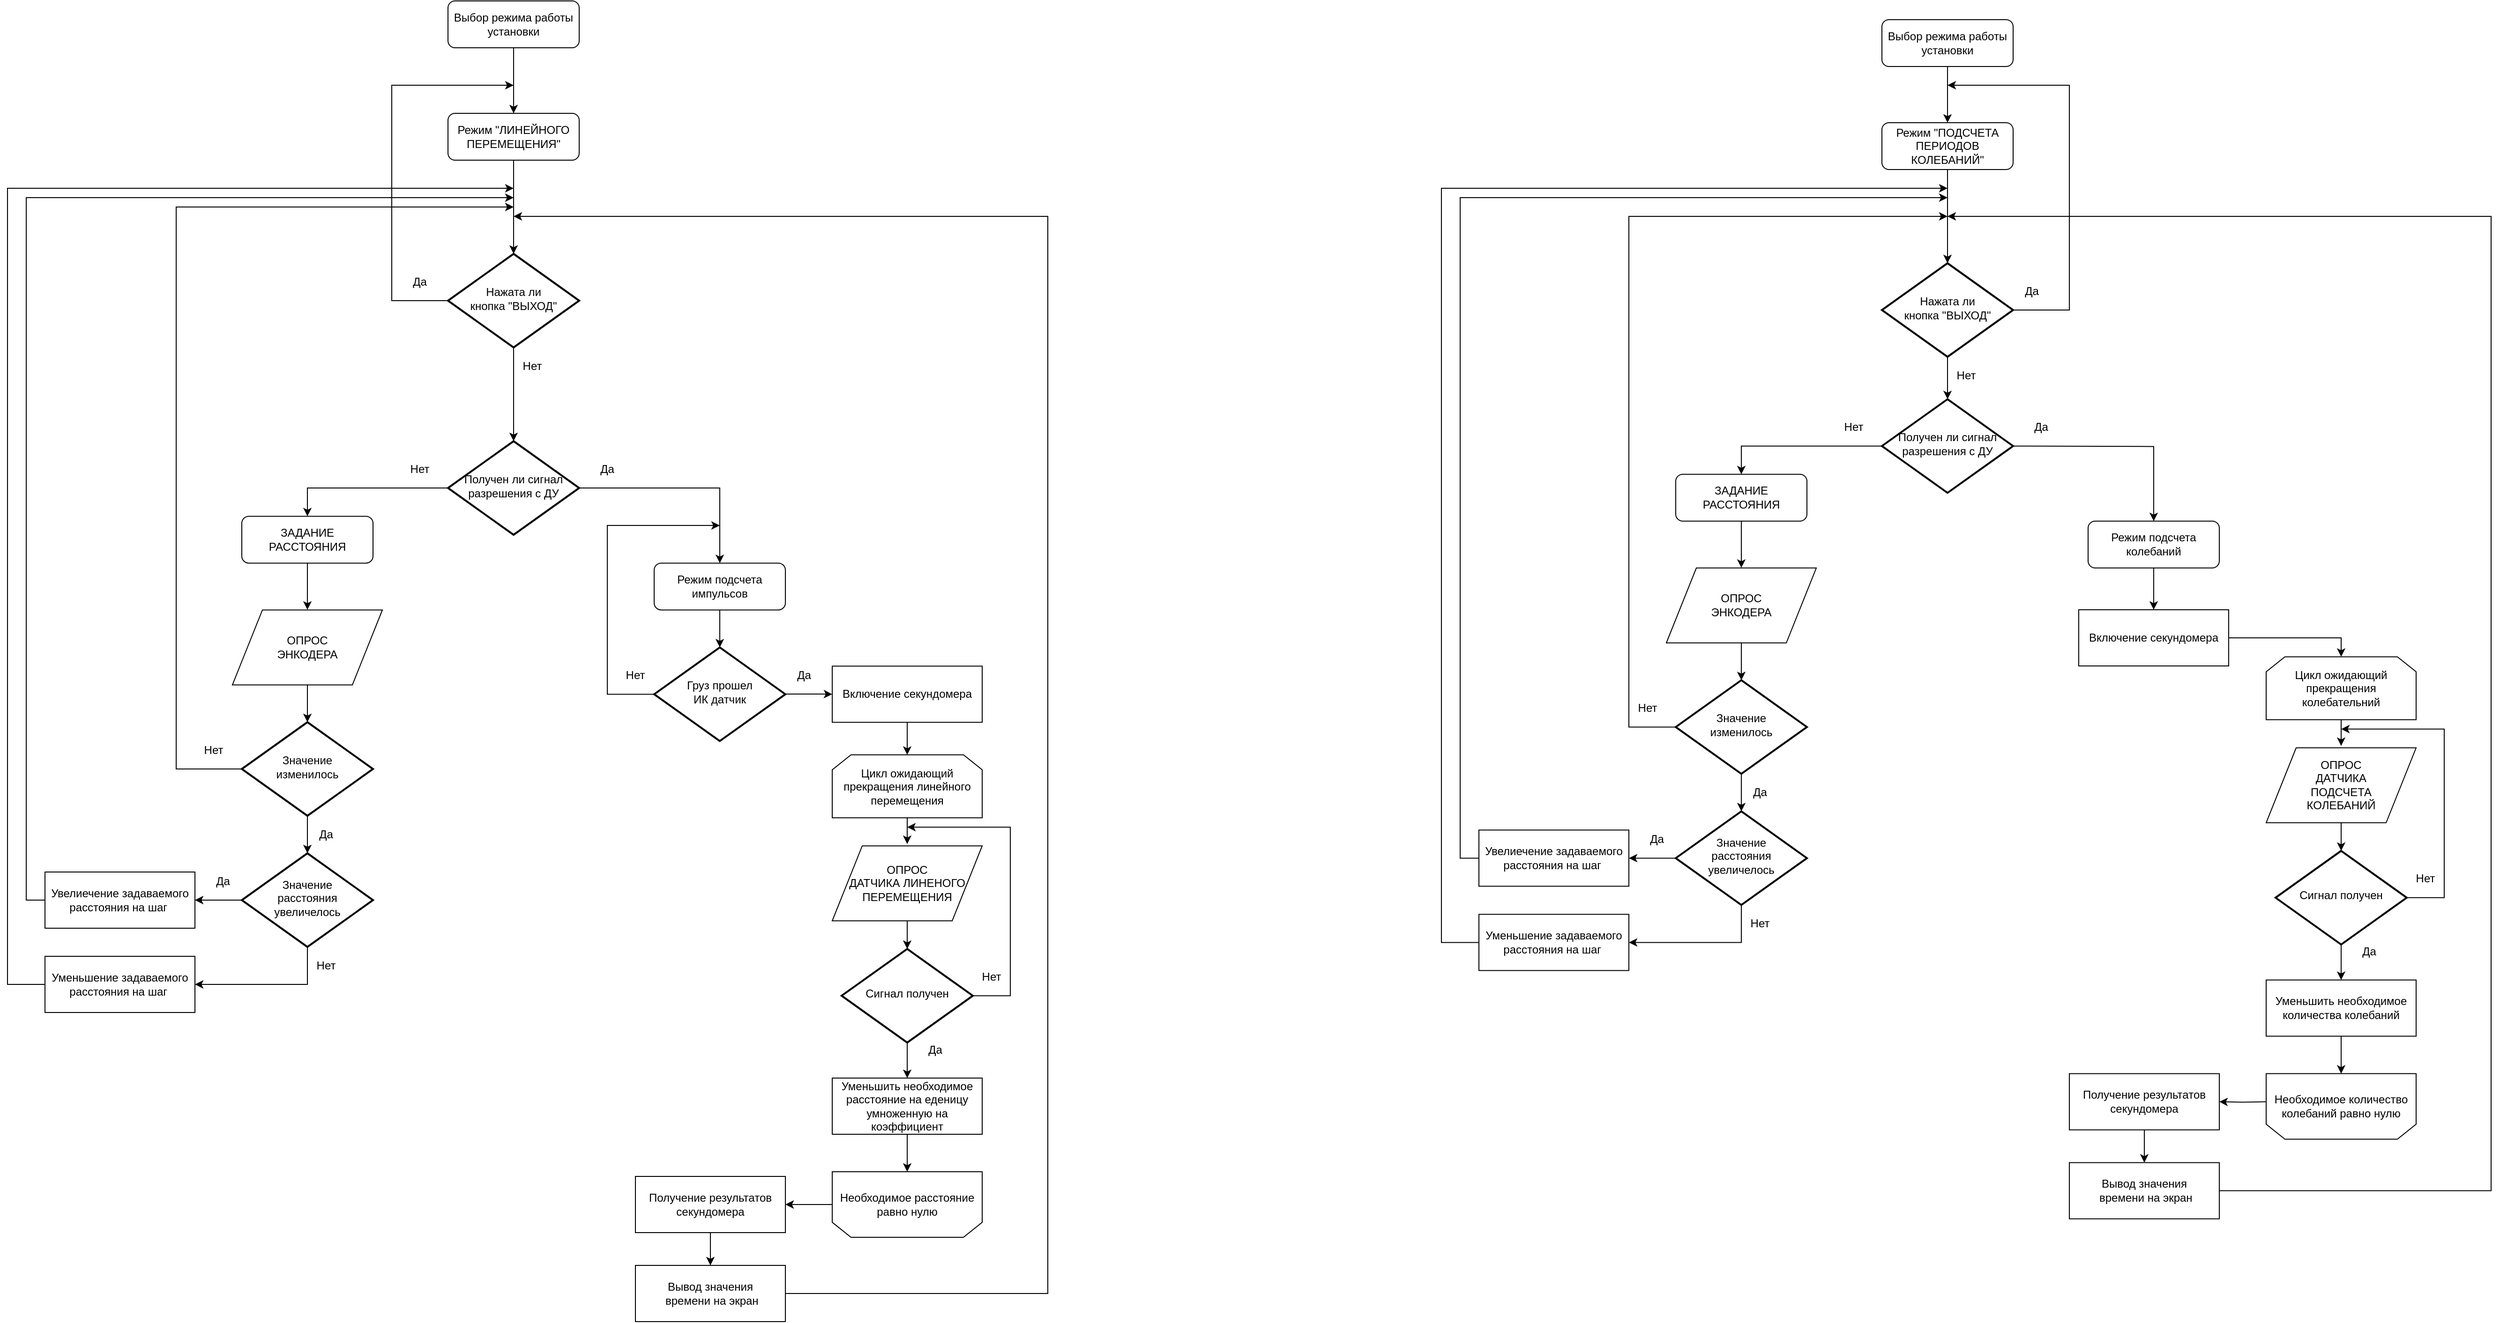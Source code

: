 <mxfile version="13.0.3" type="device"><diagram id="pOV9f0n_02mRErotZAJc" name="Страница 1"><mxGraphModel dx="6474" dy="1457" grid="1" gridSize="10" guides="1" tooltips="1" connect="1" arrows="1" fold="1" page="1" pageScale="1" pageWidth="827" pageHeight="1169" math="0" shadow="0"><root><mxCell id="0"/><mxCell id="1" parent="0"/><mxCell id="rmIo-rUpSfc_O0DzDYeL-1" style="edgeStyle=orthogonalEdgeStyle;rounded=0;orthogonalLoop=1;jettySize=auto;html=1;exitX=0.5;exitY=1;exitDx=0;exitDy=0;entryX=0.5;entryY=0;entryDx=0;entryDy=0;" parent="1" source="rmIo-rUpSfc_O0DzDYeL-2" target="rmIo-rUpSfc_O0DzDYeL-4" edge="1"><mxGeometry relative="1" as="geometry"/></mxCell><mxCell id="rmIo-rUpSfc_O0DzDYeL-2" value="Режим &quot;ЛИНЕЙНОГО ПЕРЕМЕЩЕНИЯ&quot;" style="rounded=1;whiteSpace=wrap;html=1;fontSize=12;glass=0;strokeWidth=1;shadow=0;" parent="1" vertex="1"><mxGeometry x="-2070" y="510" width="140" height="50" as="geometry"/></mxCell><mxCell id="rmIo-rUpSfc_O0DzDYeL-3" style="edgeStyle=orthogonalEdgeStyle;rounded=0;orthogonalLoop=1;jettySize=auto;html=1;exitX=0.5;exitY=1;exitDx=0;exitDy=0;entryX=0.5;entryY=0;entryDx=0;entryDy=0;" parent="1" source="rmIo-rUpSfc_O0DzDYeL-4" target="rmIo-rUpSfc_O0DzDYeL-8" edge="1"><mxGeometry relative="1" as="geometry"/></mxCell><mxCell id="rmIo-rUpSfc_O0DzDYeL-58" style="edgeStyle=orthogonalEdgeStyle;rounded=0;orthogonalLoop=1;jettySize=auto;html=1;exitX=0;exitY=0.5;exitDx=0;exitDy=0;" parent="1" source="rmIo-rUpSfc_O0DzDYeL-4" edge="1"><mxGeometry relative="1" as="geometry"><mxPoint x="-2000" y="480" as="targetPoint"/><Array as="points"><mxPoint x="-2130" y="710"/><mxPoint x="-2130" y="480"/></Array></mxGeometry></mxCell><mxCell id="rmIo-rUpSfc_O0DzDYeL-4" value="Нажата ли кнопка&amp;nbsp;&quot;ВЫХОД&quot;" style="rhombus;whiteSpace=wrap;html=1;shadow=0;fontFamily=Helvetica;fontSize=12;align=center;strokeWidth=2;spacing=6;spacingTop=-4;" parent="1" vertex="1"><mxGeometry x="-2070" y="660" width="140" height="100" as="geometry"/></mxCell><mxCell id="rmIo-rUpSfc_O0DzDYeL-5" value="&lt;font style=&quot;font-size: 12px;&quot;&gt;Да&lt;/font&gt;" style="text;html=1;strokeColor=none;fillColor=none;align=center;verticalAlign=middle;whiteSpace=wrap;rounded=0;fontSize=12;" parent="1" vertex="1"><mxGeometry x="-2120" y="680" width="40" height="20" as="geometry"/></mxCell><mxCell id="rmIo-rUpSfc_O0DzDYeL-6" style="edgeStyle=orthogonalEdgeStyle;rounded=0;orthogonalLoop=1;jettySize=auto;html=1;exitX=0;exitY=0.5;exitDx=0;exitDy=0;entryX=0.5;entryY=0;entryDx=0;entryDy=0;" parent="1" source="rmIo-rUpSfc_O0DzDYeL-8" target="rmIo-rUpSfc_O0DzDYeL-14" edge="1"><mxGeometry relative="1" as="geometry"><mxPoint x="-2420" y="880" as="targetPoint"/></mxGeometry></mxCell><mxCell id="rmIo-rUpSfc_O0DzDYeL-7" style="edgeStyle=orthogonalEdgeStyle;rounded=0;orthogonalLoop=1;jettySize=auto;html=1;entryX=0.5;entryY=0;entryDx=0;entryDy=0;" parent="1" source="rmIo-rUpSfc_O0DzDYeL-8" target="rmIo-rUpSfc_O0DzDYeL-30" edge="1"><mxGeometry relative="1" as="geometry"><mxPoint x="-1720" y="960" as="targetPoint"/></mxGeometry></mxCell><mxCell id="rmIo-rUpSfc_O0DzDYeL-8" value="Получен ли сигнал разрешения с ДУ" style="rhombus;whiteSpace=wrap;html=1;shadow=0;fontFamily=Helvetica;fontSize=12;align=center;strokeWidth=2;spacing=6;spacingTop=-4;" parent="1" vertex="1"><mxGeometry x="-2070" y="860" width="140" height="100" as="geometry"/></mxCell><mxCell id="rmIo-rUpSfc_O0DzDYeL-9" value="&lt;font style=&quot;font-size: 12px;&quot;&gt;Нет&lt;br style=&quot;font-size: 12px;&quot;&gt;&lt;/font&gt;" style="text;html=1;strokeColor=none;fillColor=none;align=center;verticalAlign=middle;whiteSpace=wrap;rounded=0;fontSize=12;" parent="1" vertex="1"><mxGeometry x="-2000" y="770" width="40" height="20" as="geometry"/></mxCell><mxCell id="rmIo-rUpSfc_O0DzDYeL-10" style="edgeStyle=orthogonalEdgeStyle;rounded=0;orthogonalLoop=1;jettySize=auto;html=1;exitX=0.5;exitY=1;exitDx=0;exitDy=0;entryX=0.5;entryY=0;entryDx=0;entryDy=0;" parent="1" source="rmIo-rUpSfc_O0DzDYeL-11" target="rmIo-rUpSfc_O0DzDYeL-20" edge="1"><mxGeometry relative="1" as="geometry"/></mxCell><mxCell id="rmIo-rUpSfc_O0DzDYeL-11" value="&lt;span&gt;ОПРОС&lt;br&gt;ЭНКОДЕРА&lt;/span&gt;" style="shape=parallelogram;perimeter=parallelogramPerimeter;whiteSpace=wrap;html=1;" parent="1" vertex="1"><mxGeometry x="-2300" y="1040.19" width="160" height="80" as="geometry"/></mxCell><mxCell id="rmIo-rUpSfc_O0DzDYeL-12" value="&lt;font style=&quot;font-size: 12px;&quot;&gt;Нет&lt;br style=&quot;font-size: 12px;&quot;&gt;&lt;/font&gt;" style="text;html=1;strokeColor=none;fillColor=none;align=center;verticalAlign=middle;whiteSpace=wrap;rounded=0;fontSize=12;" parent="1" vertex="1"><mxGeometry x="-2120" y="880" width="40" height="20" as="geometry"/></mxCell><mxCell id="rmIo-rUpSfc_O0DzDYeL-13" style="edgeStyle=orthogonalEdgeStyle;rounded=0;orthogonalLoop=1;jettySize=auto;html=1;exitX=0.5;exitY=1;exitDx=0;exitDy=0;" parent="1" source="rmIo-rUpSfc_O0DzDYeL-14" edge="1"><mxGeometry relative="1" as="geometry"><mxPoint x="-2220" y="1040" as="targetPoint"/><Array as="points"><mxPoint x="-2220" y="1040"/></Array></mxGeometry></mxCell><mxCell id="rmIo-rUpSfc_O0DzDYeL-14" value="ЗАДАНИЕ РАССТОЯНИЯ" style="rounded=1;whiteSpace=wrap;html=1;fontSize=12;glass=0;strokeWidth=1;shadow=0;" parent="1" vertex="1"><mxGeometry x="-2290" y="940.19" width="140" height="50" as="geometry"/></mxCell><mxCell id="rmIo-rUpSfc_O0DzDYeL-15" style="edgeStyle=orthogonalEdgeStyle;rounded=0;orthogonalLoop=1;jettySize=auto;html=1;exitX=0.5;exitY=1;exitDx=0;exitDy=0;entryX=1;entryY=0.5;entryDx=0;entryDy=0;" parent="1" source="rmIo-rUpSfc_O0DzDYeL-17" target="rmIo-rUpSfc_O0DzDYeL-28" edge="1"><mxGeometry relative="1" as="geometry"><mxPoint x="-2220" y="1440" as="targetPoint"/></mxGeometry></mxCell><mxCell id="rmIo-rUpSfc_O0DzDYeL-16" style="edgeStyle=orthogonalEdgeStyle;rounded=0;orthogonalLoop=1;jettySize=auto;html=1;exitX=0;exitY=0.5;exitDx=0;exitDy=0;entryX=1;entryY=0.5;entryDx=0;entryDy=0;" parent="1" source="rmIo-rUpSfc_O0DzDYeL-17" target="rmIo-rUpSfc_O0DzDYeL-25" edge="1"><mxGeometry relative="1" as="geometry"/></mxCell><mxCell id="rmIo-rUpSfc_O0DzDYeL-17" value="Значение&lt;br&gt;расстояния&lt;br&gt;увеличелось" style="rhombus;whiteSpace=wrap;html=1;shadow=0;fontFamily=Helvetica;fontSize=12;align=center;strokeWidth=2;spacing=6;spacingTop=-4;" parent="1" vertex="1"><mxGeometry x="-2290" y="1300" width="140" height="100" as="geometry"/></mxCell><mxCell id="rmIo-rUpSfc_O0DzDYeL-18" style="edgeStyle=orthogonalEdgeStyle;rounded=0;orthogonalLoop=1;jettySize=auto;html=1;exitX=0.5;exitY=1;exitDx=0;exitDy=0;entryX=0.5;entryY=0;entryDx=0;entryDy=0;" parent="1" source="rmIo-rUpSfc_O0DzDYeL-20" target="rmIo-rUpSfc_O0DzDYeL-17" edge="1"><mxGeometry relative="1" as="geometry"/></mxCell><mxCell id="rmIo-rUpSfc_O0DzDYeL-19" style="edgeStyle=orthogonalEdgeStyle;rounded=0;orthogonalLoop=1;jettySize=auto;html=1;exitX=0;exitY=0.5;exitDx=0;exitDy=0;" parent="1" source="rmIo-rUpSfc_O0DzDYeL-20" edge="1"><mxGeometry relative="1" as="geometry"><mxPoint x="-2000" y="610" as="targetPoint"/><Array as="points"><mxPoint x="-2360" y="1210"/><mxPoint x="-2360" y="610"/></Array></mxGeometry></mxCell><mxCell id="rmIo-rUpSfc_O0DzDYeL-20" value="Значение&lt;br&gt;изменилось" style="rhombus;whiteSpace=wrap;html=1;shadow=0;fontFamily=Helvetica;fontSize=12;align=center;strokeWidth=2;spacing=6;spacingTop=-4;" parent="1" vertex="1"><mxGeometry x="-2290" y="1160" width="140" height="100" as="geometry"/></mxCell><mxCell id="rmIo-rUpSfc_O0DzDYeL-21" value="&lt;font style=&quot;font-size: 12px;&quot;&gt;Нет&lt;br style=&quot;font-size: 12px;&quot;&gt;&lt;/font&gt;" style="text;html=1;strokeColor=none;fillColor=none;align=center;verticalAlign=middle;whiteSpace=wrap;rounded=0;fontSize=12;" parent="1" vertex="1"><mxGeometry x="-2340" y="1180.19" width="40" height="20" as="geometry"/></mxCell><mxCell id="rmIo-rUpSfc_O0DzDYeL-22" value="&lt;font style=&quot;font-size: 12px&quot;&gt;Да&lt;br style=&quot;font-size: 12px&quot;&gt;&lt;/font&gt;" style="text;html=1;strokeColor=none;fillColor=none;align=center;verticalAlign=middle;whiteSpace=wrap;rounded=0;fontSize=12;" parent="1" vertex="1"><mxGeometry x="-2220" y="1270.19" width="40" height="20" as="geometry"/></mxCell><mxCell id="rmIo-rUpSfc_O0DzDYeL-23" value="&lt;font style=&quot;font-size: 12px;&quot;&gt;Нет&lt;br style=&quot;font-size: 12px;&quot;&gt;&lt;/font&gt;" style="text;html=1;strokeColor=none;fillColor=none;align=center;verticalAlign=middle;whiteSpace=wrap;rounded=0;fontSize=12;" parent="1" vertex="1"><mxGeometry x="-2220" y="1410" width="40" height="20" as="geometry"/></mxCell><mxCell id="rmIo-rUpSfc_O0DzDYeL-24" style="edgeStyle=orthogonalEdgeStyle;rounded=0;orthogonalLoop=1;jettySize=auto;html=1;exitX=0;exitY=0.5;exitDx=0;exitDy=0;" parent="1" source="rmIo-rUpSfc_O0DzDYeL-25" edge="1"><mxGeometry relative="1" as="geometry"><mxPoint x="-2000" y="600" as="targetPoint"/><Array as="points"><mxPoint x="-2520" y="1350"/><mxPoint x="-2520" y="600"/></Array></mxGeometry></mxCell><mxCell id="rmIo-rUpSfc_O0DzDYeL-25" value="Увелиечение задаваемого расстояния на шаг&amp;nbsp;" style="rounded=0;whiteSpace=wrap;html=1;" parent="1" vertex="1"><mxGeometry x="-2500" y="1320" width="160" height="60" as="geometry"/></mxCell><mxCell id="rmIo-rUpSfc_O0DzDYeL-26" value="&lt;font style=&quot;font-size: 12px&quot;&gt;Да&lt;br style=&quot;font-size: 12px&quot;&gt;&lt;/font&gt;" style="text;html=1;strokeColor=none;fillColor=none;align=center;verticalAlign=middle;whiteSpace=wrap;rounded=0;fontSize=12;" parent="1" vertex="1"><mxGeometry x="-2330" y="1320" width="40" height="20" as="geometry"/></mxCell><mxCell id="rmIo-rUpSfc_O0DzDYeL-27" style="edgeStyle=orthogonalEdgeStyle;rounded=0;orthogonalLoop=1;jettySize=auto;html=1;" parent="1" source="rmIo-rUpSfc_O0DzDYeL-28" edge="1"><mxGeometry relative="1" as="geometry"><mxPoint x="-2000" y="590" as="targetPoint"/><Array as="points"><mxPoint x="-2540" y="1440"/><mxPoint x="-2540" y="590"/></Array></mxGeometry></mxCell><mxCell id="rmIo-rUpSfc_O0DzDYeL-28" value="Уменьшение задаваемого расстояния на шаг&amp;nbsp;" style="rounded=0;whiteSpace=wrap;html=1;" parent="1" vertex="1"><mxGeometry x="-2500" y="1410" width="160" height="60" as="geometry"/></mxCell><mxCell id="rmIo-rUpSfc_O0DzDYeL-29" style="edgeStyle=orthogonalEdgeStyle;rounded=0;orthogonalLoop=1;jettySize=auto;html=1;exitX=0.5;exitY=1;exitDx=0;exitDy=0;entryX=0.5;entryY=0;entryDx=0;entryDy=0;" parent="1" source="rmIo-rUpSfc_O0DzDYeL-30" target="rmIo-rUpSfc_O0DzDYeL-33" edge="1"><mxGeometry relative="1" as="geometry"/></mxCell><mxCell id="rmIo-rUpSfc_O0DzDYeL-30" value="Режим подсчета импульсов" style="rounded=1;whiteSpace=wrap;html=1;fontSize=12;glass=0;strokeWidth=1;shadow=0;" parent="1" vertex="1"><mxGeometry x="-1850" y="990.19" width="140" height="50" as="geometry"/></mxCell><mxCell id="rmIo-rUpSfc_O0DzDYeL-31" style="edgeStyle=orthogonalEdgeStyle;rounded=0;orthogonalLoop=1;jettySize=auto;html=1;exitX=0;exitY=0.5;exitDx=0;exitDy=0;" parent="1" source="rmIo-rUpSfc_O0DzDYeL-33" edge="1"><mxGeometry relative="1" as="geometry"><mxPoint x="-1780" y="950" as="targetPoint"/><Array as="points"><mxPoint x="-1900" y="1130"/><mxPoint x="-1900" y="950"/></Array></mxGeometry></mxCell><mxCell id="rmIo-rUpSfc_O0DzDYeL-32" style="edgeStyle=orthogonalEdgeStyle;rounded=0;orthogonalLoop=1;jettySize=auto;html=1;exitX=0.5;exitY=1;exitDx=0;exitDy=0;entryX=0.5;entryY=0;entryDx=0;entryDy=0;" parent="1" source="rmIo-rUpSfc_O0DzDYeL-47" target="rmIo-rUpSfc_O0DzDYeL-36" edge="1"><mxGeometry relative="1" as="geometry"/></mxCell><mxCell id="rmIo-rUpSfc_O0DzDYeL-33" value="Груз прошел &lt;br&gt;ИК датчик" style="rhombus;whiteSpace=wrap;html=1;shadow=0;fontFamily=Helvetica;fontSize=12;align=center;strokeWidth=2;spacing=6;spacingTop=-4;" parent="1" vertex="1"><mxGeometry x="-1850" y="1080.19" width="140" height="100" as="geometry"/></mxCell><mxCell id="rmIo-rUpSfc_O0DzDYeL-34" value="&lt;font style=&quot;font-size: 12px;&quot;&gt;Нет&lt;br style=&quot;font-size: 12px;&quot;&gt;&lt;/font&gt;" style="text;html=1;strokeColor=none;fillColor=none;align=center;verticalAlign=middle;whiteSpace=wrap;rounded=0;fontSize=12;" parent="1" vertex="1"><mxGeometry x="-1890" y="1100.19" width="40" height="20" as="geometry"/></mxCell><mxCell id="rmIo-rUpSfc_O0DzDYeL-35" style="edgeStyle=orthogonalEdgeStyle;rounded=0;orthogonalLoop=1;jettySize=auto;html=1;exitX=0.5;exitY=1;exitDx=0;exitDy=0;" parent="1" source="rmIo-rUpSfc_O0DzDYeL-36" edge="1"><mxGeometry relative="1" as="geometry"><mxPoint x="-1580" y="1290.12" as="targetPoint"/></mxGeometry></mxCell><mxCell id="rmIo-rUpSfc_O0DzDYeL-36" value="Цикл ожидающий прекращения линейного перемещения" style="shape=loopLimit;whiteSpace=wrap;html=1;" parent="1" vertex="1"><mxGeometry x="-1660" y="1194.91" width="160" height="67.21" as="geometry"/></mxCell><mxCell id="rmIo-rUpSfc_O0DzDYeL-37" value="&lt;font style=&quot;font-size: 12px;&quot;&gt;Да&lt;/font&gt;" style="text;html=1;strokeColor=none;fillColor=none;align=center;verticalAlign=middle;whiteSpace=wrap;rounded=0;fontSize=12;" parent="1" vertex="1"><mxGeometry x="-1920" y="880" width="40" height="20" as="geometry"/></mxCell><mxCell id="rmIo-rUpSfc_O0DzDYeL-38" value="&lt;font style=&quot;font-size: 12px;&quot;&gt;Да&lt;/font&gt;" style="text;html=1;strokeColor=none;fillColor=none;align=center;verticalAlign=middle;whiteSpace=wrap;rounded=0;fontSize=12;" parent="1" vertex="1"><mxGeometry x="-1710" y="1100.19" width="40" height="20" as="geometry"/></mxCell><mxCell id="rmIo-rUpSfc_O0DzDYeL-39" style="edgeStyle=orthogonalEdgeStyle;rounded=0;orthogonalLoop=1;jettySize=auto;html=1;exitX=0.5;exitY=1;exitDx=0;exitDy=0;" parent="1" source="rmIo-rUpSfc_O0DzDYeL-40" target="rmIo-rUpSfc_O0DzDYeL-43" edge="1"><mxGeometry relative="1" as="geometry"/></mxCell><mxCell id="rmIo-rUpSfc_O0DzDYeL-40" value="&lt;span&gt;ОПРОС&lt;br&gt;ДАТЧИКА ЛИНЕНОГО ПЕРЕМЕЩЕНИЯ&lt;br&gt;&lt;/span&gt;" style="shape=parallelogram;perimeter=parallelogramPerimeter;whiteSpace=wrap;html=1;" parent="1" vertex="1"><mxGeometry x="-1660" y="1292.12" width="160" height="80" as="geometry"/></mxCell><mxCell id="rmIo-rUpSfc_O0DzDYeL-41" style="edgeStyle=orthogonalEdgeStyle;rounded=0;orthogonalLoop=1;jettySize=auto;html=1;" parent="1" source="rmIo-rUpSfc_O0DzDYeL-43" edge="1"><mxGeometry relative="1" as="geometry"><mxPoint x="-1580" y="1272.12" as="targetPoint"/><Array as="points"><mxPoint x="-1470" y="1452.12"/><mxPoint x="-1470" y="1272.12"/></Array></mxGeometry></mxCell><mxCell id="rmIo-rUpSfc_O0DzDYeL-42" value="" style="edgeStyle=orthogonalEdgeStyle;rounded=0;orthogonalLoop=1;jettySize=auto;html=1;" parent="1" source="rmIo-rUpSfc_O0DzDYeL-43" target="rmIo-rUpSfc_O0DzDYeL-55" edge="1"><mxGeometry relative="1" as="geometry"/></mxCell><mxCell id="rmIo-rUpSfc_O0DzDYeL-43" value="Сигнал получен" style="rhombus;whiteSpace=wrap;html=1;shadow=0;fontFamily=Helvetica;fontSize=12;align=center;strokeWidth=2;spacing=6;spacingTop=-4;" parent="1" vertex="1"><mxGeometry x="-1650" y="1402.12" width="140" height="100" as="geometry"/></mxCell><mxCell id="rmIo-rUpSfc_O0DzDYeL-44" value="&lt;font style=&quot;font-size: 12px;&quot;&gt;Нет&lt;br style=&quot;font-size: 12px;&quot;&gt;&lt;/font&gt;" style="text;html=1;strokeColor=none;fillColor=none;align=center;verticalAlign=middle;whiteSpace=wrap;rounded=0;fontSize=12;" parent="1" vertex="1"><mxGeometry x="-1510" y="1422.12" width="40" height="20" as="geometry"/></mxCell><mxCell id="rmIo-rUpSfc_O0DzDYeL-45" style="edgeStyle=orthogonalEdgeStyle;rounded=0;orthogonalLoop=1;jettySize=auto;html=1;exitX=1;exitY=0.5;exitDx=0;exitDy=0;entryX=1;entryY=0.5;entryDx=0;entryDy=0;" parent="1" source="rmIo-rUpSfc_O0DzDYeL-46" target="rmIo-rUpSfc_O0DzDYeL-50" edge="1"><mxGeometry relative="1" as="geometry"/></mxCell><mxCell id="rmIo-rUpSfc_O0DzDYeL-46" value="&lt;p style=&quot;line-height: 120%&quot;&gt;Необходимое расстояние равно нулю&lt;/p&gt;" style="shape=loopLimit;whiteSpace=wrap;html=1;rotation=0;direction=west;" parent="1" vertex="1"><mxGeometry x="-1660" y="1640.0" width="160" height="70" as="geometry"/></mxCell><mxCell id="rmIo-rUpSfc_O0DzDYeL-47" value="Включение секундомера" style="rounded=0;whiteSpace=wrap;html=1;" parent="1" vertex="1"><mxGeometry x="-1660" y="1100.19" width="160" height="60" as="geometry"/></mxCell><mxCell id="rmIo-rUpSfc_O0DzDYeL-48" style="edgeStyle=orthogonalEdgeStyle;rounded=0;orthogonalLoop=1;jettySize=auto;html=1;entryX=0;entryY=0.5;entryDx=0;entryDy=0;" parent="1" target="rmIo-rUpSfc_O0DzDYeL-47" edge="1"><mxGeometry relative="1" as="geometry"><mxPoint x="-1710" y="1130" as="sourcePoint"/><mxPoint x="-1690" y="1170" as="targetPoint"/><Array as="points"><mxPoint x="-1670" y="1130"/><mxPoint x="-1670" y="1130"/></Array></mxGeometry></mxCell><mxCell id="rmIo-rUpSfc_O0DzDYeL-49" style="edgeStyle=orthogonalEdgeStyle;rounded=0;orthogonalLoop=1;jettySize=auto;html=1;exitX=0.5;exitY=1;exitDx=0;exitDy=0;entryX=0.5;entryY=0;entryDx=0;entryDy=0;" parent="1" source="rmIo-rUpSfc_O0DzDYeL-50" target="rmIo-rUpSfc_O0DzDYeL-52" edge="1"><mxGeometry relative="1" as="geometry"/></mxCell><mxCell id="rmIo-rUpSfc_O0DzDYeL-50" value="Получение результатов секундомера" style="rounded=0;whiteSpace=wrap;html=1;" parent="1" vertex="1"><mxGeometry x="-1870" y="1645" width="160" height="60" as="geometry"/></mxCell><mxCell id="rmIo-rUpSfc_O0DzDYeL-51" style="edgeStyle=orthogonalEdgeStyle;rounded=0;orthogonalLoop=1;jettySize=auto;html=1;exitX=1;exitY=0.5;exitDx=0;exitDy=0;" parent="1" source="rmIo-rUpSfc_O0DzDYeL-52" edge="1"><mxGeometry relative="1" as="geometry"><mxPoint x="-2000" y="620" as="targetPoint"/><Array as="points"><mxPoint x="-1430" y="1770"/><mxPoint x="-1430" y="620"/></Array></mxGeometry></mxCell><mxCell id="rmIo-rUpSfc_O0DzDYeL-52" value="Вывод значения&lt;br&gt;&amp;nbsp;времени на экран" style="rounded=0;whiteSpace=wrap;html=1;fontSize=12;" parent="1" vertex="1"><mxGeometry x="-1870" y="1740" width="160" height="60" as="geometry"/></mxCell><mxCell id="rmIo-rUpSfc_O0DzDYeL-53" value="&lt;font style=&quot;font-size: 12px;&quot;&gt;Да&lt;/font&gt;" style="text;html=1;strokeColor=none;fillColor=none;align=center;verticalAlign=middle;whiteSpace=wrap;rounded=0;fontSize=12;" parent="1" vertex="1"><mxGeometry x="-1570" y="1500" width="40" height="20" as="geometry"/></mxCell><mxCell id="rmIo-rUpSfc_O0DzDYeL-54" value="" style="edgeStyle=orthogonalEdgeStyle;rounded=0;orthogonalLoop=1;jettySize=auto;html=1;" parent="1" source="rmIo-rUpSfc_O0DzDYeL-55" target="rmIo-rUpSfc_O0DzDYeL-46" edge="1"><mxGeometry relative="1" as="geometry"/></mxCell><mxCell id="rmIo-rUpSfc_O0DzDYeL-55" value="Уменьшить необходимое расстояние на еденицу умноженную на коэффициент" style="rounded=0;whiteSpace=wrap;html=1;" parent="1" vertex="1"><mxGeometry x="-1660" y="1540" width="160" height="60" as="geometry"/></mxCell><mxCell id="rmIo-rUpSfc_O0DzDYeL-57" value="" style="edgeStyle=orthogonalEdgeStyle;rounded=0;orthogonalLoop=1;jettySize=auto;html=1;" parent="1" source="rmIo-rUpSfc_O0DzDYeL-56" target="rmIo-rUpSfc_O0DzDYeL-2" edge="1"><mxGeometry relative="1" as="geometry"/></mxCell><mxCell id="rmIo-rUpSfc_O0DzDYeL-56" value="Выбор режима работы установки" style="rounded=1;whiteSpace=wrap;html=1;fontSize=12;glass=0;strokeWidth=1;shadow=0;" parent="1" vertex="1"><mxGeometry x="-2070" y="390" width="140" height="50" as="geometry"/></mxCell><mxCell id="uCTt2krg61n2ConaFi4F-1" style="edgeStyle=orthogonalEdgeStyle;rounded=0;orthogonalLoop=1;jettySize=auto;html=1;exitX=0.5;exitY=1;exitDx=0;exitDy=0;entryX=0.5;entryY=0;entryDx=0;entryDy=0;" edge="1" parent="1" source="uCTt2krg61n2ConaFi4F-2" target="uCTt2krg61n2ConaFi4F-4"><mxGeometry relative="1" as="geometry"/></mxCell><mxCell id="uCTt2krg61n2ConaFi4F-2" value="Режим &quot;ПОДСЧЕТА ПЕРИОДОВ КОЛЕБАНИЙ&quot;" style="rounded=1;whiteSpace=wrap;html=1;fontSize=12;glass=0;strokeWidth=1;shadow=0;" vertex="1" parent="1"><mxGeometry x="-540" y="520" width="140" height="50" as="geometry"/></mxCell><mxCell id="uCTt2krg61n2ConaFi4F-3" style="edgeStyle=orthogonalEdgeStyle;rounded=0;orthogonalLoop=1;jettySize=auto;html=1;exitX=0.5;exitY=1;exitDx=0;exitDy=0;entryX=0.5;entryY=0;entryDx=0;entryDy=0;" edge="1" parent="1" source="uCTt2krg61n2ConaFi4F-4" target="uCTt2krg61n2ConaFi4F-7"><mxGeometry relative="1" as="geometry"/></mxCell><mxCell id="uCTt2krg61n2ConaFi4F-54" style="edgeStyle=orthogonalEdgeStyle;rounded=0;orthogonalLoop=1;jettySize=auto;html=1;exitX=1;exitY=0.5;exitDx=0;exitDy=0;" edge="1" parent="1" source="uCTt2krg61n2ConaFi4F-4"><mxGeometry relative="1" as="geometry"><mxPoint x="-470" y="480" as="targetPoint"/><Array as="points"><mxPoint x="-340" y="720"/><mxPoint x="-340" y="480"/></Array></mxGeometry></mxCell><mxCell id="uCTt2krg61n2ConaFi4F-4" value="Нажата ли кнопка&amp;nbsp;&quot;ВЫХОД&quot;" style="rhombus;whiteSpace=wrap;html=1;shadow=0;fontFamily=Helvetica;fontSize=12;align=center;strokeWidth=2;spacing=6;spacingTop=-4;" vertex="1" parent="1"><mxGeometry x="-540" y="670" width="140" height="100" as="geometry"/></mxCell><mxCell id="uCTt2krg61n2ConaFi4F-5" value="&lt;font style=&quot;font-size: 12px;&quot;&gt;Да&lt;/font&gt;" style="text;html=1;strokeColor=none;fillColor=none;align=center;verticalAlign=middle;whiteSpace=wrap;rounded=0;fontSize=12;" vertex="1" parent="1"><mxGeometry x="-400" y="690" width="40" height="20" as="geometry"/></mxCell><mxCell id="uCTt2krg61n2ConaFi4F-6" style="edgeStyle=orthogonalEdgeStyle;rounded=0;orthogonalLoop=1;jettySize=auto;html=1;exitX=0;exitY=0.5;exitDx=0;exitDy=0;entryX=0.5;entryY=0;entryDx=0;entryDy=0;" edge="1" parent="1" source="uCTt2krg61n2ConaFi4F-7" target="uCTt2krg61n2ConaFi4F-12"><mxGeometry relative="1" as="geometry"><mxPoint x="-890" y="835.19" as="targetPoint"/></mxGeometry></mxCell><mxCell id="uCTt2krg61n2ConaFi4F-7" value="Получен ли сигнал разрешения с ДУ" style="rhombus;whiteSpace=wrap;html=1;shadow=0;fontFamily=Helvetica;fontSize=12;align=center;strokeWidth=2;spacing=6;spacingTop=-4;" vertex="1" parent="1"><mxGeometry x="-540" y="815.19" width="140" height="100" as="geometry"/></mxCell><mxCell id="uCTt2krg61n2ConaFi4F-8" style="edgeStyle=orthogonalEdgeStyle;rounded=0;orthogonalLoop=1;jettySize=auto;html=1;exitX=0.5;exitY=1;exitDx=0;exitDy=0;entryX=0.5;entryY=0;entryDx=0;entryDy=0;" edge="1" parent="1" source="uCTt2krg61n2ConaFi4F-9" target="uCTt2krg61n2ConaFi4F-18"><mxGeometry relative="1" as="geometry"/></mxCell><mxCell id="uCTt2krg61n2ConaFi4F-9" value="&lt;span&gt;ОПРОС&lt;br&gt;ЭНКОДЕРА&lt;/span&gt;" style="shape=parallelogram;perimeter=parallelogramPerimeter;whiteSpace=wrap;html=1;" vertex="1" parent="1"><mxGeometry x="-770" y="995.38" width="160" height="80" as="geometry"/></mxCell><mxCell id="uCTt2krg61n2ConaFi4F-10" value="&lt;font style=&quot;font-size: 12px;&quot;&gt;Нет&lt;br style=&quot;font-size: 12px;&quot;&gt;&lt;/font&gt;" style="text;html=1;strokeColor=none;fillColor=none;align=center;verticalAlign=middle;whiteSpace=wrap;rounded=0;fontSize=12;" vertex="1" parent="1"><mxGeometry x="-590" y="835.19" width="40" height="20" as="geometry"/></mxCell><mxCell id="uCTt2krg61n2ConaFi4F-11" style="edgeStyle=orthogonalEdgeStyle;rounded=0;orthogonalLoop=1;jettySize=auto;html=1;exitX=0.5;exitY=1;exitDx=0;exitDy=0;" edge="1" parent="1" source="uCTt2krg61n2ConaFi4F-12"><mxGeometry relative="1" as="geometry"><mxPoint x="-690" y="995.19" as="targetPoint"/><Array as="points"><mxPoint x="-690" y="995.19"/></Array></mxGeometry></mxCell><mxCell id="uCTt2krg61n2ConaFi4F-12" value="ЗАДАНИЕ РАССТОЯНИЯ" style="rounded=1;whiteSpace=wrap;html=1;fontSize=12;glass=0;strokeWidth=1;shadow=0;" vertex="1" parent="1"><mxGeometry x="-760" y="895.38" width="140" height="50" as="geometry"/></mxCell><mxCell id="uCTt2krg61n2ConaFi4F-13" style="edgeStyle=orthogonalEdgeStyle;rounded=0;orthogonalLoop=1;jettySize=auto;html=1;exitX=0.5;exitY=1;exitDx=0;exitDy=0;entryX=1;entryY=0.5;entryDx=0;entryDy=0;" edge="1" parent="1" source="uCTt2krg61n2ConaFi4F-15" target="uCTt2krg61n2ConaFi4F-26"><mxGeometry relative="1" as="geometry"><mxPoint x="-690" y="1395.19" as="targetPoint"/></mxGeometry></mxCell><mxCell id="uCTt2krg61n2ConaFi4F-14" style="edgeStyle=orthogonalEdgeStyle;rounded=0;orthogonalLoop=1;jettySize=auto;html=1;exitX=0;exitY=0.5;exitDx=0;exitDy=0;entryX=1;entryY=0.5;entryDx=0;entryDy=0;" edge="1" parent="1" source="uCTt2krg61n2ConaFi4F-15" target="uCTt2krg61n2ConaFi4F-23"><mxGeometry relative="1" as="geometry"/></mxCell><mxCell id="uCTt2krg61n2ConaFi4F-15" value="Значение&lt;br&gt;расстояния&lt;br&gt;увеличелось" style="rhombus;whiteSpace=wrap;html=1;shadow=0;fontFamily=Helvetica;fontSize=12;align=center;strokeWidth=2;spacing=6;spacingTop=-4;" vertex="1" parent="1"><mxGeometry x="-760" y="1255.19" width="140" height="100" as="geometry"/></mxCell><mxCell id="uCTt2krg61n2ConaFi4F-16" style="edgeStyle=orthogonalEdgeStyle;rounded=0;orthogonalLoop=1;jettySize=auto;html=1;exitX=0.5;exitY=1;exitDx=0;exitDy=0;entryX=0.5;entryY=0;entryDx=0;entryDy=0;" edge="1" parent="1" source="uCTt2krg61n2ConaFi4F-18" target="uCTt2krg61n2ConaFi4F-15"><mxGeometry relative="1" as="geometry"/></mxCell><mxCell id="uCTt2krg61n2ConaFi4F-17" style="edgeStyle=orthogonalEdgeStyle;rounded=0;orthogonalLoop=1;jettySize=auto;html=1;exitX=0;exitY=0.5;exitDx=0;exitDy=0;" edge="1" parent="1" source="uCTt2krg61n2ConaFi4F-18"><mxGeometry relative="1" as="geometry"><mxPoint x="-470" y="620" as="targetPoint"/><Array as="points"><mxPoint x="-810" y="1165"/><mxPoint x="-810" y="620"/></Array></mxGeometry></mxCell><mxCell id="uCTt2krg61n2ConaFi4F-18" value="Значение&lt;br&gt;изменилось" style="rhombus;whiteSpace=wrap;html=1;shadow=0;fontFamily=Helvetica;fontSize=12;align=center;strokeWidth=2;spacing=6;spacingTop=-4;" vertex="1" parent="1"><mxGeometry x="-760" y="1115.19" width="140" height="100" as="geometry"/></mxCell><mxCell id="uCTt2krg61n2ConaFi4F-19" value="&lt;font style=&quot;font-size: 12px;&quot;&gt;Нет&lt;br style=&quot;font-size: 12px;&quot;&gt;&lt;/font&gt;" style="text;html=1;strokeColor=none;fillColor=none;align=center;verticalAlign=middle;whiteSpace=wrap;rounded=0;fontSize=12;" vertex="1" parent="1"><mxGeometry x="-810" y="1135.38" width="40" height="20" as="geometry"/></mxCell><mxCell id="uCTt2krg61n2ConaFi4F-20" value="&lt;font style=&quot;font-size: 12px&quot;&gt;Да&lt;br style=&quot;font-size: 12px&quot;&gt;&lt;/font&gt;" style="text;html=1;strokeColor=none;fillColor=none;align=center;verticalAlign=middle;whiteSpace=wrap;rounded=0;fontSize=12;" vertex="1" parent="1"><mxGeometry x="-690" y="1225.38" width="40" height="20" as="geometry"/></mxCell><mxCell id="uCTt2krg61n2ConaFi4F-21" value="&lt;font style=&quot;font-size: 12px;&quot;&gt;Нет&lt;br style=&quot;font-size: 12px;&quot;&gt;&lt;/font&gt;" style="text;html=1;strokeColor=none;fillColor=none;align=center;verticalAlign=middle;whiteSpace=wrap;rounded=0;fontSize=12;" vertex="1" parent="1"><mxGeometry x="-690" y="1365.19" width="40" height="20" as="geometry"/></mxCell><mxCell id="uCTt2krg61n2ConaFi4F-22" style="edgeStyle=orthogonalEdgeStyle;rounded=0;orthogonalLoop=1;jettySize=auto;html=1;exitX=0;exitY=0.5;exitDx=0;exitDy=0;" edge="1" parent="1" source="uCTt2krg61n2ConaFi4F-23"><mxGeometry relative="1" as="geometry"><mxPoint x="-470" y="600" as="targetPoint"/><Array as="points"><mxPoint x="-990" y="1305"/><mxPoint x="-990" y="600"/></Array></mxGeometry></mxCell><mxCell id="uCTt2krg61n2ConaFi4F-23" value="Увелиечение задаваемого расстояния на шаг&amp;nbsp;" style="rounded=0;whiteSpace=wrap;html=1;" vertex="1" parent="1"><mxGeometry x="-970" y="1275.19" width="160" height="60" as="geometry"/></mxCell><mxCell id="uCTt2krg61n2ConaFi4F-24" value="&lt;font style=&quot;font-size: 12px&quot;&gt;Да&lt;br style=&quot;font-size: 12px&quot;&gt;&lt;/font&gt;" style="text;html=1;strokeColor=none;fillColor=none;align=center;verticalAlign=middle;whiteSpace=wrap;rounded=0;fontSize=12;" vertex="1" parent="1"><mxGeometry x="-800" y="1275.19" width="40" height="20" as="geometry"/></mxCell><mxCell id="uCTt2krg61n2ConaFi4F-25" style="edgeStyle=orthogonalEdgeStyle;rounded=0;orthogonalLoop=1;jettySize=auto;html=1;exitX=0;exitY=0.5;exitDx=0;exitDy=0;" edge="1" parent="1" source="uCTt2krg61n2ConaFi4F-26"><mxGeometry relative="1" as="geometry"><mxPoint x="-470" y="590" as="targetPoint"/><Array as="points"><mxPoint x="-1010" y="1395"/><mxPoint x="-1010" y="590"/></Array></mxGeometry></mxCell><mxCell id="uCTt2krg61n2ConaFi4F-26" value="Уменьшение задаваемого расстояния на шаг&amp;nbsp;" style="rounded=0;whiteSpace=wrap;html=1;" vertex="1" parent="1"><mxGeometry x="-970" y="1365.19" width="160" height="60" as="geometry"/></mxCell><mxCell id="uCTt2krg61n2ConaFi4F-27" value="&lt;font style=&quot;font-size: 12px;&quot;&gt;Нет&lt;br style=&quot;font-size: 12px;&quot;&gt;&lt;/font&gt;" style="text;html=1;strokeColor=none;fillColor=none;align=center;verticalAlign=middle;whiteSpace=wrap;rounded=0;fontSize=12;" vertex="1" parent="1"><mxGeometry x="-470" y="780" width="40" height="20" as="geometry"/></mxCell><mxCell id="uCTt2krg61n2ConaFi4F-28" style="edgeStyle=orthogonalEdgeStyle;rounded=0;orthogonalLoop=1;jettySize=auto;html=1;entryX=0.5;entryY=0;entryDx=0;entryDy=0;" edge="1" parent="1" target="uCTt2krg61n2ConaFi4F-30"><mxGeometry relative="1" as="geometry"><mxPoint x="-400" y="865.19" as="sourcePoint"/><mxPoint x="-190" y="915.19" as="targetPoint"/></mxGeometry></mxCell><mxCell id="uCTt2krg61n2ConaFi4F-29" style="edgeStyle=orthogonalEdgeStyle;rounded=0;orthogonalLoop=1;jettySize=auto;html=1;exitX=0.5;exitY=1;exitDx=0;exitDy=0;entryX=0.5;entryY=0;entryDx=0;entryDy=0;" edge="1" parent="1" source="uCTt2krg61n2ConaFi4F-30" target="uCTt2krg61n2ConaFi4F-32"><mxGeometry relative="1" as="geometry"/></mxCell><mxCell id="uCTt2krg61n2ConaFi4F-30" value="Режим подсчета колебаний" style="rounded=1;whiteSpace=wrap;html=1;fontSize=12;glass=0;strokeWidth=1;shadow=0;" vertex="1" parent="1"><mxGeometry x="-320" y="945.38" width="140" height="50" as="geometry"/></mxCell><mxCell id="uCTt2krg61n2ConaFi4F-31" value="&lt;font style=&quot;font-size: 12px;&quot;&gt;Да&lt;/font&gt;" style="text;html=1;strokeColor=none;fillColor=none;align=center;verticalAlign=middle;whiteSpace=wrap;rounded=0;fontSize=12;" vertex="1" parent="1"><mxGeometry x="-390" y="835.19" width="40" height="20" as="geometry"/></mxCell><mxCell id="uCTt2krg61n2ConaFi4F-32" value="Включение секундомера" style="rounded=0;whiteSpace=wrap;html=1;" vertex="1" parent="1"><mxGeometry x="-330" y="1040" width="160" height="60" as="geometry"/></mxCell><mxCell id="uCTt2krg61n2ConaFi4F-33" style="edgeStyle=orthogonalEdgeStyle;rounded=0;orthogonalLoop=1;jettySize=auto;html=1;exitX=1;exitY=0.5;exitDx=0;exitDy=0;entryX=0.5;entryY=0;entryDx=0;entryDy=0;" edge="1" parent="1" source="uCTt2krg61n2ConaFi4F-32" target="uCTt2krg61n2ConaFi4F-35"><mxGeometry relative="1" as="geometry"><mxPoint x="-250.0" y="1100" as="sourcePoint"/></mxGeometry></mxCell><mxCell id="uCTt2krg61n2ConaFi4F-34" style="edgeStyle=orthogonalEdgeStyle;rounded=0;orthogonalLoop=1;jettySize=auto;html=1;exitX=0.5;exitY=1;exitDx=0;exitDy=0;" edge="1" parent="1" source="uCTt2krg61n2ConaFi4F-35"><mxGeometry relative="1" as="geometry"><mxPoint x="-50" y="1185.4" as="targetPoint"/></mxGeometry></mxCell><mxCell id="uCTt2krg61n2ConaFi4F-35" value="Цикл ожидающий прекращения колебательний" style="shape=loopLimit;whiteSpace=wrap;html=1;" vertex="1" parent="1"><mxGeometry x="-130" y="1090.19" width="160" height="67.21" as="geometry"/></mxCell><mxCell id="uCTt2krg61n2ConaFi4F-36" style="edgeStyle=orthogonalEdgeStyle;rounded=0;orthogonalLoop=1;jettySize=auto;html=1;exitX=0.5;exitY=1;exitDx=0;exitDy=0;" edge="1" parent="1" source="uCTt2krg61n2ConaFi4F-37" target="uCTt2krg61n2ConaFi4F-40"><mxGeometry relative="1" as="geometry"/></mxCell><mxCell id="uCTt2krg61n2ConaFi4F-37" value="&lt;span&gt;ОПРОС&lt;br&gt;ДАТЧИКА &lt;br&gt;ПОДСЧЕТА&lt;br&gt;КОЛЕБАНИЙ&lt;br&gt;&lt;/span&gt;" style="shape=parallelogram;perimeter=parallelogramPerimeter;whiteSpace=wrap;html=1;" vertex="1" parent="1"><mxGeometry x="-130" y="1187.4" width="160" height="80" as="geometry"/></mxCell><mxCell id="uCTt2krg61n2ConaFi4F-38" style="edgeStyle=orthogonalEdgeStyle;rounded=0;orthogonalLoop=1;jettySize=auto;html=1;" edge="1" parent="1" source="uCTt2krg61n2ConaFi4F-40"><mxGeometry relative="1" as="geometry"><mxPoint x="-50" y="1167.4" as="targetPoint"/><Array as="points"><mxPoint x="60" y="1347.4"/><mxPoint x="60" y="1167.4"/></Array></mxGeometry></mxCell><mxCell id="uCTt2krg61n2ConaFi4F-39" value="" style="edgeStyle=orthogonalEdgeStyle;rounded=0;orthogonalLoop=1;jettySize=auto;html=1;" edge="1" parent="1" source="uCTt2krg61n2ConaFi4F-40" target="uCTt2krg61n2ConaFi4F-45"><mxGeometry relative="1" as="geometry"/></mxCell><mxCell id="uCTt2krg61n2ConaFi4F-40" value="Сигнал получен" style="rhombus;whiteSpace=wrap;html=1;shadow=0;fontFamily=Helvetica;fontSize=12;align=center;strokeWidth=2;spacing=6;spacingTop=-4;" vertex="1" parent="1"><mxGeometry x="-120" y="1297.4" width="140" height="100" as="geometry"/></mxCell><mxCell id="uCTt2krg61n2ConaFi4F-41" value="&lt;font style=&quot;font-size: 12px;&quot;&gt;Нет&lt;br style=&quot;font-size: 12px;&quot;&gt;&lt;/font&gt;" style="text;html=1;strokeColor=none;fillColor=none;align=center;verticalAlign=middle;whiteSpace=wrap;rounded=0;fontSize=12;" vertex="1" parent="1"><mxGeometry x="20" y="1317.4" width="40" height="20" as="geometry"/></mxCell><mxCell id="uCTt2krg61n2ConaFi4F-42" value="&lt;p style=&quot;line-height: 120%&quot;&gt;Необходимое количество колебаний равно нулю&lt;/p&gt;" style="shape=loopLimit;whiteSpace=wrap;html=1;rotation=0;direction=west;" vertex="1" parent="1"><mxGeometry x="-130" y="1535.28" width="160" height="70" as="geometry"/></mxCell><mxCell id="uCTt2krg61n2ConaFi4F-43" value="&lt;font style=&quot;font-size: 12px;&quot;&gt;Да&lt;/font&gt;" style="text;html=1;strokeColor=none;fillColor=none;align=center;verticalAlign=middle;whiteSpace=wrap;rounded=0;fontSize=12;" vertex="1" parent="1"><mxGeometry x="-40" y="1395.28" width="40" height="20" as="geometry"/></mxCell><mxCell id="uCTt2krg61n2ConaFi4F-44" value="" style="edgeStyle=orthogonalEdgeStyle;rounded=0;orthogonalLoop=1;jettySize=auto;html=1;" edge="1" parent="1" source="uCTt2krg61n2ConaFi4F-45" target="uCTt2krg61n2ConaFi4F-42"><mxGeometry relative="1" as="geometry"/></mxCell><mxCell id="uCTt2krg61n2ConaFi4F-45" value="Уменьшить необходимое количества колебаний" style="rounded=0;whiteSpace=wrap;html=1;" vertex="1" parent="1"><mxGeometry x="-130" y="1435.28" width="160" height="60" as="geometry"/></mxCell><mxCell id="uCTt2krg61n2ConaFi4F-46" style="edgeStyle=orthogonalEdgeStyle;rounded=0;orthogonalLoop=1;jettySize=auto;html=1;exitX=1;exitY=0.5;exitDx=0;exitDy=0;entryX=1;entryY=0.5;entryDx=0;entryDy=0;" edge="1" parent="1" target="uCTt2krg61n2ConaFi4F-48"><mxGeometry relative="1" as="geometry"><mxPoint x="-130" y="1565.28" as="sourcePoint"/></mxGeometry></mxCell><mxCell id="uCTt2krg61n2ConaFi4F-47" style="edgeStyle=orthogonalEdgeStyle;rounded=0;orthogonalLoop=1;jettySize=auto;html=1;exitX=0.5;exitY=1;exitDx=0;exitDy=0;entryX=0.5;entryY=0;entryDx=0;entryDy=0;" edge="1" parent="1" source="uCTt2krg61n2ConaFi4F-48" target="uCTt2krg61n2ConaFi4F-50"><mxGeometry relative="1" as="geometry"/></mxCell><mxCell id="uCTt2krg61n2ConaFi4F-48" value="Получение результатов секундомера" style="rounded=0;whiteSpace=wrap;html=1;" vertex="1" parent="1"><mxGeometry x="-340" y="1535.28" width="160" height="60" as="geometry"/></mxCell><mxCell id="uCTt2krg61n2ConaFi4F-49" style="edgeStyle=orthogonalEdgeStyle;rounded=0;orthogonalLoop=1;jettySize=auto;html=1;" edge="1" parent="1" source="uCTt2krg61n2ConaFi4F-50"><mxGeometry relative="1" as="geometry"><mxPoint x="-470" y="620" as="targetPoint"/><Array as="points"><mxPoint x="110" y="1660"/><mxPoint x="110" y="620"/></Array></mxGeometry></mxCell><mxCell id="uCTt2krg61n2ConaFi4F-50" value="Вывод значения&lt;br&gt;&amp;nbsp;времени на экран" style="rounded=0;whiteSpace=wrap;html=1;fontSize=12;" vertex="1" parent="1"><mxGeometry x="-340" y="1630.28" width="160" height="60" as="geometry"/></mxCell><mxCell id="uCTt2krg61n2ConaFi4F-52" style="edgeStyle=orthogonalEdgeStyle;rounded=0;orthogonalLoop=1;jettySize=auto;html=1;entryX=0.5;entryY=0;entryDx=0;entryDy=0;" edge="1" parent="1" source="uCTt2krg61n2ConaFi4F-51" target="uCTt2krg61n2ConaFi4F-2"><mxGeometry relative="1" as="geometry"/></mxCell><mxCell id="uCTt2krg61n2ConaFi4F-51" value="Выбор режима работы установки" style="rounded=1;whiteSpace=wrap;html=1;fontSize=12;glass=0;strokeWidth=1;shadow=0;" vertex="1" parent="1"><mxGeometry x="-540" y="410" width="140" height="50" as="geometry"/></mxCell></root></mxGraphModel></diagram></mxfile>